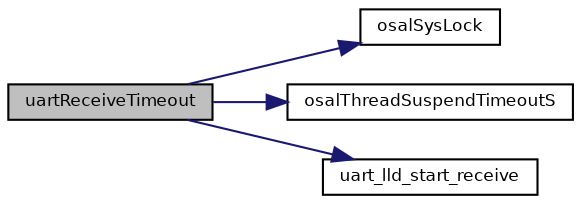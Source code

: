 digraph "uartReceiveTimeout"
{
  bgcolor="transparent";
  edge [fontname="Helvetica",fontsize="8",labelfontname="Helvetica",labelfontsize="8"];
  node [fontname="Helvetica",fontsize="8",shape=record];
  rankdir="LR";
  Node43 [label="uartReceiveTimeout",height=0.2,width=0.4,color="black", fillcolor="grey75", style="filled", fontcolor="black"];
  Node43 -> Node44 [color="midnightblue",fontsize="8",style="solid",fontname="Helvetica"];
  Node44 [label="osalSysLock",height=0.2,width=0.4,color="black",URL="$group___o_s_a_l.html#ga0cb5e528b0114b4ca61c2eb65a0515fa",tooltip="Enters a critical zone from thread context. "];
  Node43 -> Node45 [color="midnightblue",fontsize="8",style="solid",fontname="Helvetica"];
  Node45 [label="osalThreadSuspendTimeoutS",height=0.2,width=0.4,color="black",URL="$group___o_s_a_l.html#gadd8bf7ac6d338b33b927db22aa27a43a",tooltip="Sends the current thread sleeping and sets a reference variable. "];
  Node43 -> Node46 [color="midnightblue",fontsize="8",style="solid",fontname="Helvetica"];
  Node46 [label="uart_lld_start_receive",height=0.2,width=0.4,color="black",URL="$group___u_a_r_t.html#gaeeef4ed85ed76c1e916c77d4efb8b9c2",tooltip="Starts a receive operation on the UART peripheral. "];
}
